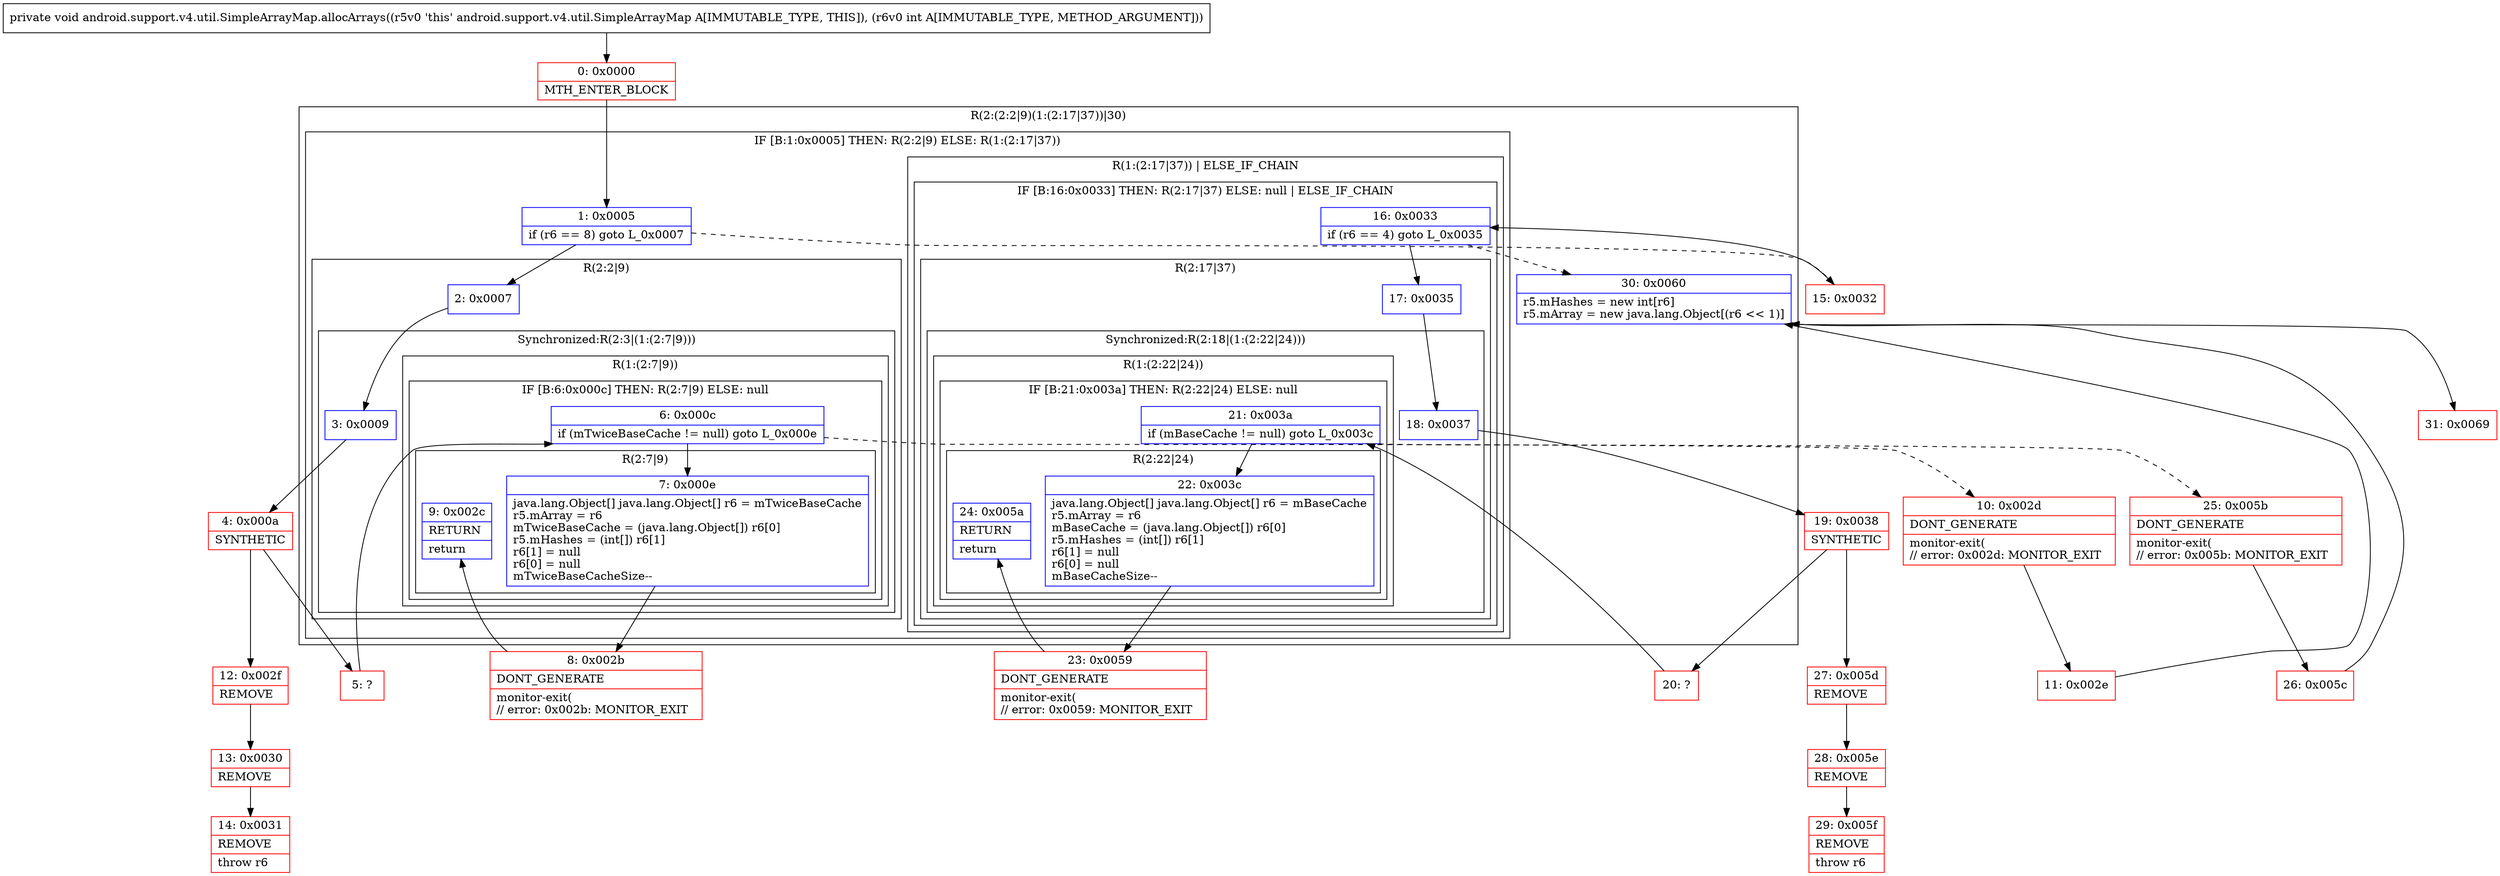 digraph "CFG forandroid.support.v4.util.SimpleArrayMap.allocArrays(I)V" {
subgraph cluster_Region_1651297801 {
label = "R(2:(2:2|9)(1:(2:17|37))|30)";
node [shape=record,color=blue];
subgraph cluster_IfRegion_827093259 {
label = "IF [B:1:0x0005] THEN: R(2:2|9) ELSE: R(1:(2:17|37))";
node [shape=record,color=blue];
Node_1 [shape=record,label="{1\:\ 0x0005|if (r6 == 8) goto L_0x0007\l}"];
subgraph cluster_Region_255220946 {
label = "R(2:2|9)";
node [shape=record,color=blue];
Node_2 [shape=record,label="{2\:\ 0x0007}"];
subgraph cluster_SynchronizedRegion_1971048219 {
label = "Synchronized:R(2:3|(1:(2:7|9)))";
node [shape=record,color=blue];
Node_3 [shape=record,label="{3\:\ 0x0009}"];
subgraph cluster_Region_1910725435 {
label = "R(1:(2:7|9))";
node [shape=record,color=blue];
subgraph cluster_IfRegion_603301925 {
label = "IF [B:6:0x000c] THEN: R(2:7|9) ELSE: null";
node [shape=record,color=blue];
Node_6 [shape=record,label="{6\:\ 0x000c|if (mTwiceBaseCache != null) goto L_0x000e\l}"];
subgraph cluster_Region_1896659731 {
label = "R(2:7|9)";
node [shape=record,color=blue];
Node_7 [shape=record,label="{7\:\ 0x000e|java.lang.Object[] java.lang.Object[] r6 = mTwiceBaseCache\lr5.mArray = r6\lmTwiceBaseCache = (java.lang.Object[]) r6[0]\lr5.mHashes = (int[]) r6[1]\lr6[1] = null\lr6[0] = null\lmTwiceBaseCacheSize\-\-\l}"];
Node_9 [shape=record,label="{9\:\ 0x002c|RETURN\l|return\l}"];
}
}
}
}
}
subgraph cluster_Region_504934469 {
label = "R(1:(2:17|37)) | ELSE_IF_CHAIN\l";
node [shape=record,color=blue];
subgraph cluster_IfRegion_900769674 {
label = "IF [B:16:0x0033] THEN: R(2:17|37) ELSE: null | ELSE_IF_CHAIN\l";
node [shape=record,color=blue];
Node_16 [shape=record,label="{16\:\ 0x0033|if (r6 == 4) goto L_0x0035\l}"];
subgraph cluster_Region_1583417476 {
label = "R(2:17|37)";
node [shape=record,color=blue];
Node_17 [shape=record,label="{17\:\ 0x0035}"];
subgraph cluster_SynchronizedRegion_1348155373 {
label = "Synchronized:R(2:18|(1:(2:22|24)))";
node [shape=record,color=blue];
Node_18 [shape=record,label="{18\:\ 0x0037}"];
subgraph cluster_Region_186265403 {
label = "R(1:(2:22|24))";
node [shape=record,color=blue];
subgraph cluster_IfRegion_1000756517 {
label = "IF [B:21:0x003a] THEN: R(2:22|24) ELSE: null";
node [shape=record,color=blue];
Node_21 [shape=record,label="{21\:\ 0x003a|if (mBaseCache != null) goto L_0x003c\l}"];
subgraph cluster_Region_1538848030 {
label = "R(2:22|24)";
node [shape=record,color=blue];
Node_22 [shape=record,label="{22\:\ 0x003c|java.lang.Object[] java.lang.Object[] r6 = mBaseCache\lr5.mArray = r6\lmBaseCache = (java.lang.Object[]) r6[0]\lr5.mHashes = (int[]) r6[1]\lr6[1] = null\lr6[0] = null\lmBaseCacheSize\-\-\l}"];
Node_24 [shape=record,label="{24\:\ 0x005a|RETURN\l|return\l}"];
}
}
}
}
}
}
}
}
Node_30 [shape=record,label="{30\:\ 0x0060|r5.mHashes = new int[r6]\lr5.mArray = new java.lang.Object[(r6 \<\< 1)]\l}"];
}
Node_0 [shape=record,color=red,label="{0\:\ 0x0000|MTH_ENTER_BLOCK\l}"];
Node_4 [shape=record,color=red,label="{4\:\ 0x000a|SYNTHETIC\l}"];
Node_5 [shape=record,color=red,label="{5\:\ ?}"];
Node_8 [shape=record,color=red,label="{8\:\ 0x002b|DONT_GENERATE\l|monitor\-exit(\l\/\/ error: 0x002b: MONITOR_EXIT  \l}"];
Node_10 [shape=record,color=red,label="{10\:\ 0x002d|DONT_GENERATE\l|monitor\-exit(\l\/\/ error: 0x002d: MONITOR_EXIT  \l}"];
Node_11 [shape=record,color=red,label="{11\:\ 0x002e}"];
Node_12 [shape=record,color=red,label="{12\:\ 0x002f|REMOVE\l}"];
Node_13 [shape=record,color=red,label="{13\:\ 0x0030|REMOVE\l}"];
Node_14 [shape=record,color=red,label="{14\:\ 0x0031|REMOVE\l|throw r6\l}"];
Node_15 [shape=record,color=red,label="{15\:\ 0x0032}"];
Node_19 [shape=record,color=red,label="{19\:\ 0x0038|SYNTHETIC\l}"];
Node_20 [shape=record,color=red,label="{20\:\ ?}"];
Node_23 [shape=record,color=red,label="{23\:\ 0x0059|DONT_GENERATE\l|monitor\-exit(\l\/\/ error: 0x0059: MONITOR_EXIT  \l}"];
Node_25 [shape=record,color=red,label="{25\:\ 0x005b|DONT_GENERATE\l|monitor\-exit(\l\/\/ error: 0x005b: MONITOR_EXIT  \l}"];
Node_26 [shape=record,color=red,label="{26\:\ 0x005c}"];
Node_27 [shape=record,color=red,label="{27\:\ 0x005d|REMOVE\l}"];
Node_28 [shape=record,color=red,label="{28\:\ 0x005e|REMOVE\l}"];
Node_29 [shape=record,color=red,label="{29\:\ 0x005f|REMOVE\l|throw r6\l}"];
Node_31 [shape=record,color=red,label="{31\:\ 0x0069}"];
MethodNode[shape=record,label="{private void android.support.v4.util.SimpleArrayMap.allocArrays((r5v0 'this' android.support.v4.util.SimpleArrayMap A[IMMUTABLE_TYPE, THIS]), (r6v0 int A[IMMUTABLE_TYPE, METHOD_ARGUMENT])) }"];
MethodNode -> Node_0;
Node_1 -> Node_2;
Node_1 -> Node_15[style=dashed];
Node_2 -> Node_3;
Node_3 -> Node_4;
Node_6 -> Node_7;
Node_6 -> Node_10[style=dashed];
Node_7 -> Node_8;
Node_16 -> Node_17;
Node_16 -> Node_30[style=dashed];
Node_17 -> Node_18;
Node_18 -> Node_19;
Node_21 -> Node_22;
Node_21 -> Node_25[style=dashed];
Node_22 -> Node_23;
Node_30 -> Node_31;
Node_0 -> Node_1;
Node_4 -> Node_5;
Node_4 -> Node_12;
Node_5 -> Node_6;
Node_8 -> Node_9;
Node_10 -> Node_11;
Node_11 -> Node_30;
Node_12 -> Node_13;
Node_13 -> Node_14;
Node_15 -> Node_16;
Node_19 -> Node_20;
Node_19 -> Node_27;
Node_20 -> Node_21;
Node_23 -> Node_24;
Node_25 -> Node_26;
Node_26 -> Node_30;
Node_27 -> Node_28;
Node_28 -> Node_29;
}

